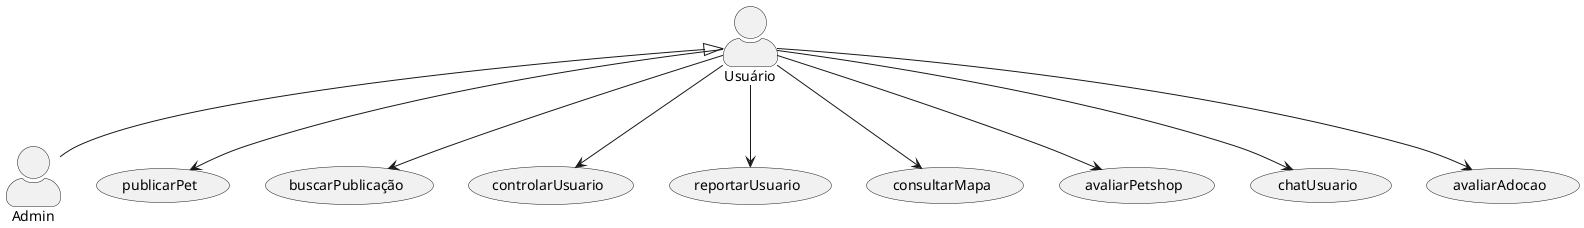 
# <i>Caso de Uso</i>:
@startuml GetPet
skinparam actorStyle awesome
:Admin: as admin
:Usuário: as user
(publicarPet) as (post)
(buscarPublicação) as (search)
(controlarUsuario) as (controlUser)
(reportarUsuario) as (report)
(consultarMapa) as (consultarMapa)
(avaliarPetshop) as (avaliarPetshop)
(chatUsuario) as (userChat)
(avaliarAdocao) as (rateProcess)
user <|-- admin 
user --> post
user --> search
user --> controlUser
user --> report
user --> consultarMapa
user --> avaliarPetshop
user --> userChat
user --> rateProcess

@enduml


![NP11QlGm38NtFeMNcKKkCFpypD1rOQ3C0JIE8APEP2IvfT3Bb2vwa5oiyOZWINVMznxFUZg90ckPafFNE6TWc3m49NxHZuGUtb5eGdSy3rESZnx4GtsvurNAyiMHxgm8ikjokQKOW2-eXqgxJA87rzsAL6hgyhDyayc2m65S3O5cPKh0QoXmD7cZLq5UFOoPMFzO35g2bAJ0pv31j3ro](https://user-images.githubusercontent.com/66074743/160213148-67148485-b3e6-4049-9b69-a7b31eadacb7.png)
